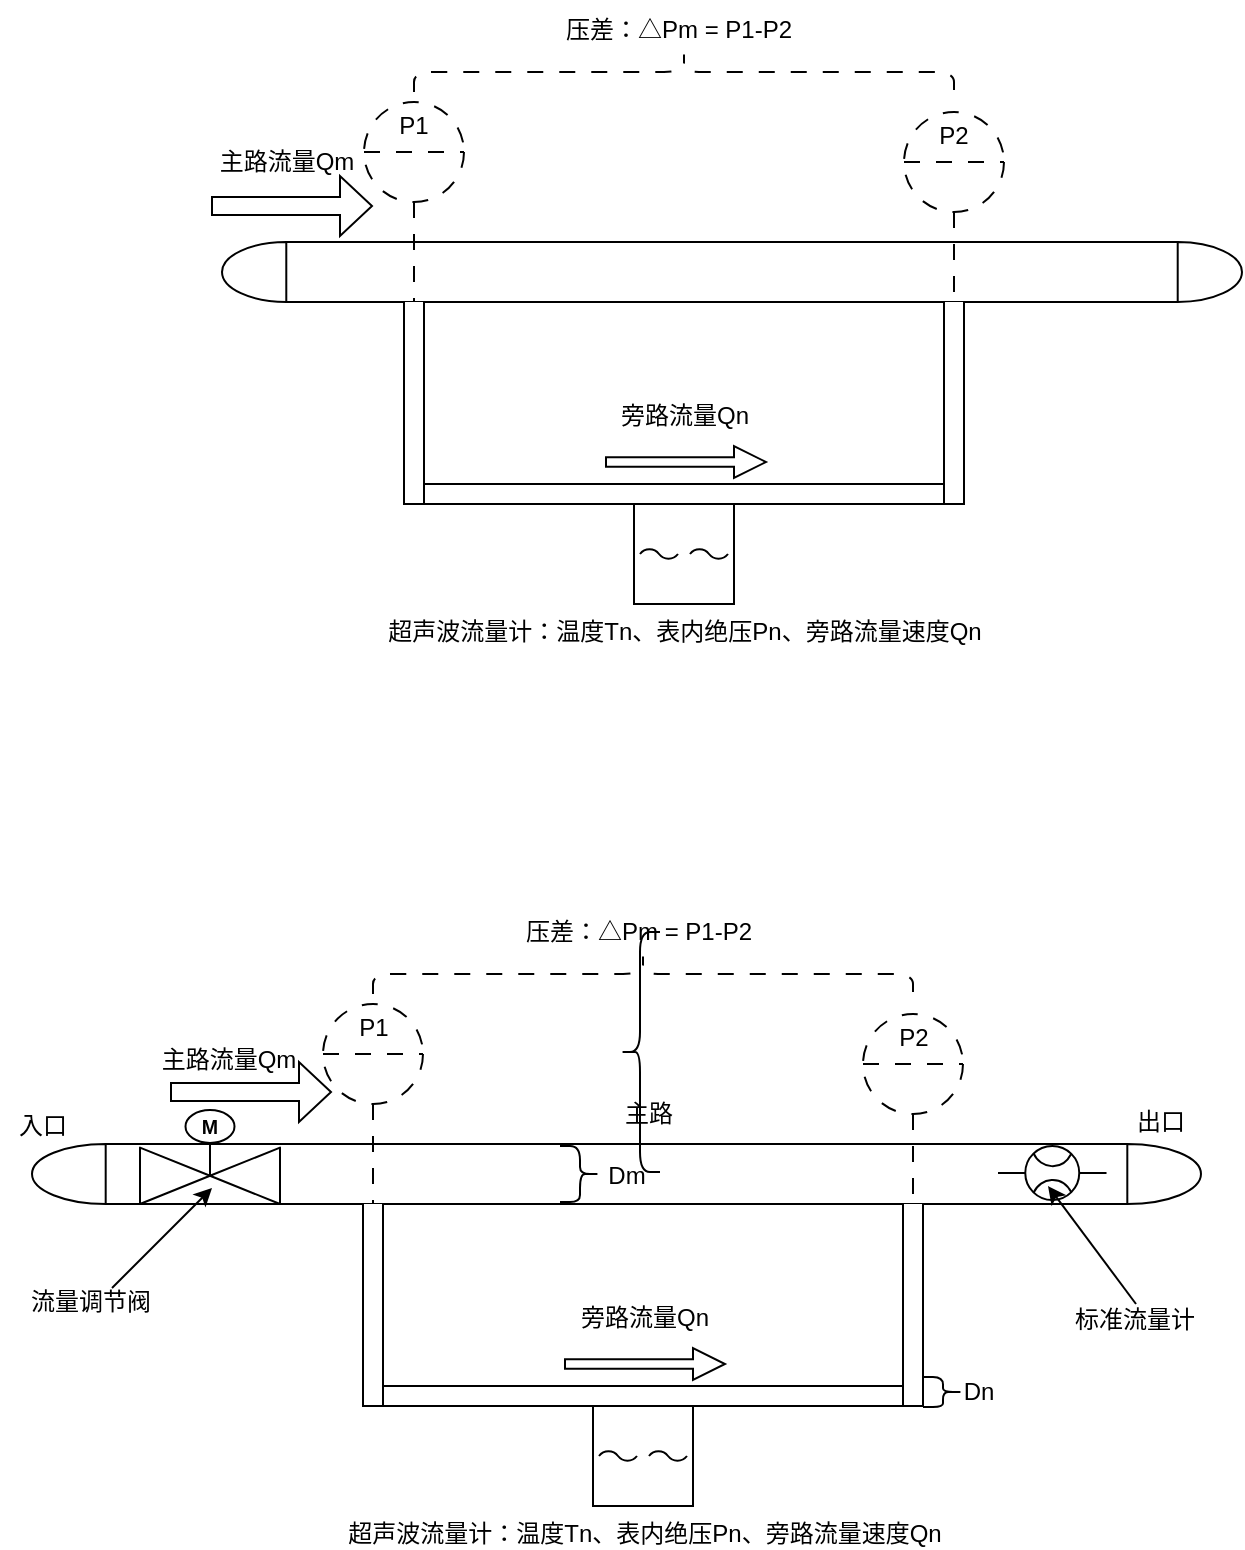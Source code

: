 <mxfile version="26.1.0">
  <diagram name="第 1 页" id="cpeISYIYZUkOvCi9xgJj">
    <mxGraphModel dx="714" dy="498" grid="0" gridSize="10" guides="1" tooltips="1" connect="1" arrows="1" fold="1" page="1" pageScale="1" pageWidth="827" pageHeight="1169" math="0" shadow="0">
      <root>
        <mxCell id="0" />
        <mxCell id="1" parent="0" />
        <mxCell id="qh-8jtC_bbukPa5vGqPG-7" value="" style="shape=mxgraph.pid.vessels.drum_or_condenser;html=1;pointerEvents=1;align=center;verticalLabelPosition=bottom;verticalAlign=top;dashed=0;" parent="1" vertex="1">
          <mxGeometry x="159" y="335" width="510" height="30" as="geometry" />
        </mxCell>
        <mxCell id="qh-8jtC_bbukPa5vGqPG-4" value="" style="html=1;dashed=0;whiteSpace=wrap;shape=partialRectangle;right=0;left=0;" parent="1" vertex="1">
          <mxGeometry x="250" y="456" width="280" height="10" as="geometry" />
        </mxCell>
        <mxCell id="qh-8jtC_bbukPa5vGqPG-1" value="超声波流量计：温度Tn、表内绝压Pn、旁路流量速度Qn" style="verticalLabelPosition=bottom;align=center;outlineConnect=0;dashed=0;html=1;verticalAlign=top;shape=mxgraph.pid.flow_sensors.ultrasonic;" parent="1" vertex="1">
          <mxGeometry x="365" y="466" width="50" height="50" as="geometry" />
        </mxCell>
        <mxCell id="qh-8jtC_bbukPa5vGqPG-2" value="&lt;table cellpadding=&quot;0&quot; cellspacing=&quot;0&quot; style=&quot;font-size:1em;width:100%;height:100%;&quot;&gt;&lt;tbody&gt;&lt;tr&gt;&lt;td align=&quot;center&quot; height=&quot;25&quot;&gt;P1&lt;/td&gt;&lt;/tr&gt;&lt;tr&gt;&lt;td align=&quot;center&quot; height=&quot;25&quot;&gt;&lt;br&gt;&lt;/td&gt;&lt;/tr&gt;&lt;tr&gt;&lt;td align=&quot;center&quot; valign=&quot;bottom&quot;&gt;&lt;/td&gt;&lt;/tr&gt;&lt;/tbody&gt;&lt;/table&gt;" style="html=1;outlineConnect=0;align=center;dashed=1;shape=mxgraph.pid2inst.indicator;mounting=room;overflow=fill;indType=inst;dashPattern=8 8;" parent="1" vertex="1">
          <mxGeometry x="230" y="265" width="50" height="100" as="geometry" />
        </mxCell>
        <mxCell id="qh-8jtC_bbukPa5vGqPG-3" value="&lt;table cellpadding=&quot;0&quot; cellspacing=&quot;0&quot; style=&quot;font-size:1em;width:100%;height:100%;&quot;&gt;&lt;tbody&gt;&lt;tr&gt;&lt;td align=&quot;center&quot; height=&quot;25&quot;&gt;P2&lt;/td&gt;&lt;/tr&gt;&lt;tr&gt;&lt;td align=&quot;center&quot; height=&quot;25&quot;&gt;&lt;br&gt;&lt;/td&gt;&lt;/tr&gt;&lt;tr&gt;&lt;td align=&quot;center&quot; valign=&quot;bottom&quot;&gt;&lt;/td&gt;&lt;/tr&gt;&lt;/tbody&gt;&lt;/table&gt;" style="html=1;outlineConnect=0;align=center;dashed=1;shape=mxgraph.pid2inst.indicator;mounting=room;overflow=fill;indType=inst;dashPattern=8 8;" parent="1" vertex="1">
          <mxGeometry x="500" y="270" width="50" height="100" as="geometry" />
        </mxCell>
        <mxCell id="qh-8jtC_bbukPa5vGqPG-5" value="" style="html=1;dashed=0;whiteSpace=wrap;shape=partialRectangle;right=0;left=0;rotation=-90;" parent="1" vertex="1">
          <mxGeometry x="475" y="410" width="100" height="10" as="geometry" />
        </mxCell>
        <mxCell id="qh-8jtC_bbukPa5vGqPG-8" value="" style="html=1;dashed=0;whiteSpace=wrap;shape=partialRectangle;right=0;left=0;rotation=-90;" parent="1" vertex="1">
          <mxGeometry x="205" y="410" width="100" height="10" as="geometry" />
        </mxCell>
        <mxCell id="qh-8jtC_bbukPa5vGqPG-10" value="" style="shape=singleArrow;whiteSpace=wrap;html=1;" parent="1" vertex="1">
          <mxGeometry x="154" y="302" width="80" height="30" as="geometry" />
        </mxCell>
        <mxCell id="qh-8jtC_bbukPa5vGqPG-12" value="" style="shape=singleArrow;whiteSpace=wrap;html=1;" parent="1" vertex="1">
          <mxGeometry x="351" y="437" width="80" height="16" as="geometry" />
        </mxCell>
        <mxCell id="qh-8jtC_bbukPa5vGqPG-13" value="主路流量Qm" style="text;html=1;align=center;verticalAlign=middle;resizable=0;points=[];autosize=1;strokeColor=none;fillColor=none;" parent="1" vertex="1">
          <mxGeometry x="146" y="280" width="90" height="30" as="geometry" />
        </mxCell>
        <mxCell id="qh-8jtC_bbukPa5vGqPG-14" value="旁路流量Qn" style="text;html=1;align=center;verticalAlign=middle;resizable=0;points=[];autosize=1;strokeColor=none;fillColor=none;" parent="1" vertex="1">
          <mxGeometry x="345" y="407" width="90" height="30" as="geometry" />
        </mxCell>
        <mxCell id="qh-8jtC_bbukPa5vGqPG-15" value="" style="shape=curlyBracket;whiteSpace=wrap;html=1;rounded=1;flipH=1;labelPosition=right;verticalLabelPosition=middle;align=left;verticalAlign=middle;rotation=-90;dashed=1;dashPattern=8 8;" parent="1" vertex="1">
          <mxGeometry x="380" y="115" width="20" height="270" as="geometry" />
        </mxCell>
        <mxCell id="qh-8jtC_bbukPa5vGqPG-17" value="压差：△Pm = P1-P2" style="text;html=1;align=center;verticalAlign=middle;resizable=0;points=[];autosize=1;strokeColor=none;fillColor=none;dashed=1;dashPattern=8 8;" parent="1" vertex="1">
          <mxGeometry x="322" y="214" width="130" height="30" as="geometry" />
        </mxCell>
        <mxCell id="qh-8jtC_bbukPa5vGqPG-18" value="" style="shape=mxgraph.pid.vessels.drum_or_condenser;html=1;pointerEvents=1;align=center;verticalLabelPosition=bottom;verticalAlign=top;dashed=0;" parent="1" vertex="1">
          <mxGeometry x="64" y="786" width="584.5" height="30" as="geometry" />
        </mxCell>
        <mxCell id="qh-8jtC_bbukPa5vGqPG-19" value="" style="html=1;dashed=0;whiteSpace=wrap;shape=partialRectangle;right=0;left=0;" parent="1" vertex="1">
          <mxGeometry x="229.5" y="907" width="280" height="10" as="geometry" />
        </mxCell>
        <mxCell id="qh-8jtC_bbukPa5vGqPG-20" value="超声波流量计：温度Tn、表内绝压Pn、旁路流量速度Qn" style="verticalLabelPosition=bottom;align=center;outlineConnect=0;dashed=0;html=1;verticalAlign=top;shape=mxgraph.pid.flow_sensors.ultrasonic;" parent="1" vertex="1">
          <mxGeometry x="344.5" y="917" width="50" height="50" as="geometry" />
        </mxCell>
        <mxCell id="qh-8jtC_bbukPa5vGqPG-21" value="&lt;table cellpadding=&quot;0&quot; cellspacing=&quot;0&quot; style=&quot;font-size:1em;width:100%;height:100%;&quot;&gt;&lt;tbody&gt;&lt;tr&gt;&lt;td align=&quot;center&quot; height=&quot;25&quot;&gt;P1&lt;/td&gt;&lt;/tr&gt;&lt;tr&gt;&lt;td align=&quot;center&quot; height=&quot;25&quot;&gt;&lt;br&gt;&lt;/td&gt;&lt;/tr&gt;&lt;tr&gt;&lt;td align=&quot;center&quot; valign=&quot;bottom&quot;&gt;&lt;/td&gt;&lt;/tr&gt;&lt;/tbody&gt;&lt;/table&gt;" style="html=1;outlineConnect=0;align=center;dashed=1;shape=mxgraph.pid2inst.indicator;mounting=room;overflow=fill;indType=inst;dashPattern=8 8;" parent="1" vertex="1">
          <mxGeometry x="209.5" y="716" width="50" height="100" as="geometry" />
        </mxCell>
        <mxCell id="qh-8jtC_bbukPa5vGqPG-22" value="&lt;table cellpadding=&quot;0&quot; cellspacing=&quot;0&quot; style=&quot;font-size:1em;width:100%;height:100%;&quot;&gt;&lt;tbody&gt;&lt;tr&gt;&lt;td align=&quot;center&quot; height=&quot;25&quot;&gt;P2&lt;/td&gt;&lt;/tr&gt;&lt;tr&gt;&lt;td align=&quot;center&quot; height=&quot;25&quot;&gt;&lt;br&gt;&lt;/td&gt;&lt;/tr&gt;&lt;tr&gt;&lt;td align=&quot;center&quot; valign=&quot;bottom&quot;&gt;&lt;/td&gt;&lt;/tr&gt;&lt;/tbody&gt;&lt;/table&gt;" style="html=1;outlineConnect=0;align=center;dashed=1;shape=mxgraph.pid2inst.indicator;mounting=room;overflow=fill;indType=inst;dashPattern=8 8;" parent="1" vertex="1">
          <mxGeometry x="479.5" y="721" width="50" height="100" as="geometry" />
        </mxCell>
        <mxCell id="qh-8jtC_bbukPa5vGqPG-23" value="" style="html=1;dashed=0;whiteSpace=wrap;shape=partialRectangle;right=0;left=0;rotation=-90;" parent="1" vertex="1">
          <mxGeometry x="454.5" y="861" width="100" height="10" as="geometry" />
        </mxCell>
        <mxCell id="qh-8jtC_bbukPa5vGqPG-24" value="" style="html=1;dashed=0;whiteSpace=wrap;shape=partialRectangle;right=0;left=0;rotation=-90;" parent="1" vertex="1">
          <mxGeometry x="184.5" y="861" width="100" height="10" as="geometry" />
        </mxCell>
        <mxCell id="qh-8jtC_bbukPa5vGqPG-25" value="" style="shape=singleArrow;whiteSpace=wrap;html=1;" parent="1" vertex="1">
          <mxGeometry x="133.5" y="745" width="80" height="30" as="geometry" />
        </mxCell>
        <mxCell id="qh-8jtC_bbukPa5vGqPG-26" value="" style="shape=singleArrow;whiteSpace=wrap;html=1;" parent="1" vertex="1">
          <mxGeometry x="330.5" y="888" width="80" height="16" as="geometry" />
        </mxCell>
        <mxCell id="qh-8jtC_bbukPa5vGqPG-27" value="主路流量Qm" style="text;html=1;align=center;verticalAlign=middle;resizable=0;points=[];autosize=1;strokeColor=none;fillColor=none;" parent="1" vertex="1">
          <mxGeometry x="116.5" y="729" width="90" height="30" as="geometry" />
        </mxCell>
        <mxCell id="qh-8jtC_bbukPa5vGqPG-28" value="旁路流量Qn" style="text;html=1;align=center;verticalAlign=middle;resizable=0;points=[];autosize=1;strokeColor=none;fillColor=none;" parent="1" vertex="1">
          <mxGeometry x="324.5" y="858" width="90" height="30" as="geometry" />
        </mxCell>
        <mxCell id="qh-8jtC_bbukPa5vGqPG-29" value="" style="shape=curlyBracket;whiteSpace=wrap;html=1;rounded=1;flipH=1;labelPosition=right;verticalLabelPosition=middle;align=left;verticalAlign=middle;rotation=-90;dashed=1;dashPattern=8 8;" parent="1" vertex="1">
          <mxGeometry x="359.5" y="566" width="20" height="270" as="geometry" />
        </mxCell>
        <mxCell id="qh-8jtC_bbukPa5vGqPG-30" value="压差：△Pm = P1-P2" style="text;html=1;align=center;verticalAlign=middle;resizable=0;points=[];autosize=1;strokeColor=none;fillColor=none;dashed=1;dashPattern=8 8;" parent="1" vertex="1">
          <mxGeometry x="301.5" y="665" width="130" height="30" as="geometry" />
        </mxCell>
        <mxCell id="qh-8jtC_bbukPa5vGqPG-33" value="" style="verticalLabelPosition=bottom;align=center;html=1;verticalAlign=top;pointerEvents=1;dashed=0;shape=mxgraph.pid2valves.valve;valveType=gate;actuator=motor;direction=east;" parent="1" vertex="1">
          <mxGeometry x="118" y="769" width="70" height="47" as="geometry" />
        </mxCell>
        <mxCell id="qh-8jtC_bbukPa5vGqPG-34" value="入口" style="text;html=1;align=center;verticalAlign=middle;resizable=0;points=[];autosize=1;strokeColor=none;fillColor=none;" parent="1" vertex="1">
          <mxGeometry x="48" y="764" width="42" height="26" as="geometry" />
        </mxCell>
        <mxCell id="qh-8jtC_bbukPa5vGqPG-35" value="出口" style="text;html=1;align=center;verticalAlign=middle;resizable=0;points=[];autosize=1;strokeColor=none;fillColor=none;" parent="1" vertex="1">
          <mxGeometry x="607" y="762" width="42" height="26" as="geometry" />
        </mxCell>
        <mxCell id="qh-8jtC_bbukPa5vGqPG-36" value="主路" style="text;html=1;align=center;verticalAlign=middle;resizable=0;points=[];autosize=1;strokeColor=none;fillColor=none;" parent="1" vertex="1">
          <mxGeometry x="351" y="758" width="42" height="26" as="geometry" />
        </mxCell>
        <mxCell id="qh-8jtC_bbukPa5vGqPG-39" value="" style="verticalLabelPosition=bottom;aspect=fixed;html=1;verticalAlign=top;fillColor=strokeColor;align=center;outlineConnect=0;shape=mxgraph.fluid_power.x11910;points=[[0.5,0,0],[0.5,1,0]];direction=south;" parent="1" vertex="1">
          <mxGeometry x="547" y="787" width="54.26" height="27" as="geometry" />
        </mxCell>
        <mxCell id="qh-8jtC_bbukPa5vGqPG-41" value="" style="endArrow=classic;html=1;rounded=0;" parent="1" edge="1">
          <mxGeometry width="50" height="50" relative="1" as="geometry">
            <mxPoint x="104" y="858" as="sourcePoint" />
            <mxPoint x="154" y="808" as="targetPoint" />
          </mxGeometry>
        </mxCell>
        <mxCell id="qh-8jtC_bbukPa5vGqPG-42" value="流量调节阀" style="text;html=1;align=center;verticalAlign=middle;resizable=0;points=[];autosize=1;strokeColor=none;fillColor=none;" parent="1" vertex="1">
          <mxGeometry x="54" y="852" width="78" height="26" as="geometry" />
        </mxCell>
        <mxCell id="qh-8jtC_bbukPa5vGqPG-43" value="" style="endArrow=classic;html=1;rounded=0;" parent="1" edge="1">
          <mxGeometry width="50" height="50" relative="1" as="geometry">
            <mxPoint x="616" y="866" as="sourcePoint" />
            <mxPoint x="572" y="807" as="targetPoint" />
          </mxGeometry>
        </mxCell>
        <mxCell id="qh-8jtC_bbukPa5vGqPG-44" value="标准流量计" style="text;html=1;align=center;verticalAlign=middle;resizable=0;points=[];autosize=1;strokeColor=none;fillColor=none;" parent="1" vertex="1">
          <mxGeometry x="576" y="861" width="78" height="26" as="geometry" />
        </mxCell>
        <mxCell id="qh-8jtC_bbukPa5vGqPG-45" value="" style="shape=curlyBracket;whiteSpace=wrap;html=1;rounded=1;flipH=1;labelPosition=right;verticalLabelPosition=middle;align=left;verticalAlign=middle;" parent="1" vertex="1">
          <mxGeometry x="328" y="787" width="20" height="28" as="geometry" />
        </mxCell>
        <mxCell id="qh-8jtC_bbukPa5vGqPG-46" value="Dm" style="text;html=1;align=center;verticalAlign=middle;resizable=0;points=[];autosize=1;strokeColor=none;fillColor=none;" parent="1" vertex="1">
          <mxGeometry x="342.5" y="789" width="37" height="26" as="geometry" />
        </mxCell>
        <mxCell id="qh-8jtC_bbukPa5vGqPG-47" value="" style="shape=curlyBracket;whiteSpace=wrap;html=1;rounded=1;flipH=1;labelPosition=right;verticalLabelPosition=middle;align=left;verticalAlign=middle;direction=east;size=0.5;" parent="1" vertex="1">
          <mxGeometry x="509.5" y="902.5" width="20" height="15" as="geometry" />
        </mxCell>
        <mxCell id="qh-8jtC_bbukPa5vGqPG-49" value="Dn" style="text;html=1;align=center;verticalAlign=middle;resizable=0;points=[];autosize=1;strokeColor=none;fillColor=none;" parent="1" vertex="1">
          <mxGeometry x="520" y="897" width="33" height="26" as="geometry" />
        </mxCell>
        <mxCell id="_zhZ8hhD_PrmMUDlQ0WQ-1" value="" style="shape=curlyBracket;whiteSpace=wrap;html=1;rounded=1;labelPosition=left;verticalLabelPosition=middle;align=right;verticalAlign=middle;" vertex="1" parent="1">
          <mxGeometry x="358" y="680" width="20" height="120" as="geometry" />
        </mxCell>
      </root>
    </mxGraphModel>
  </diagram>
</mxfile>
